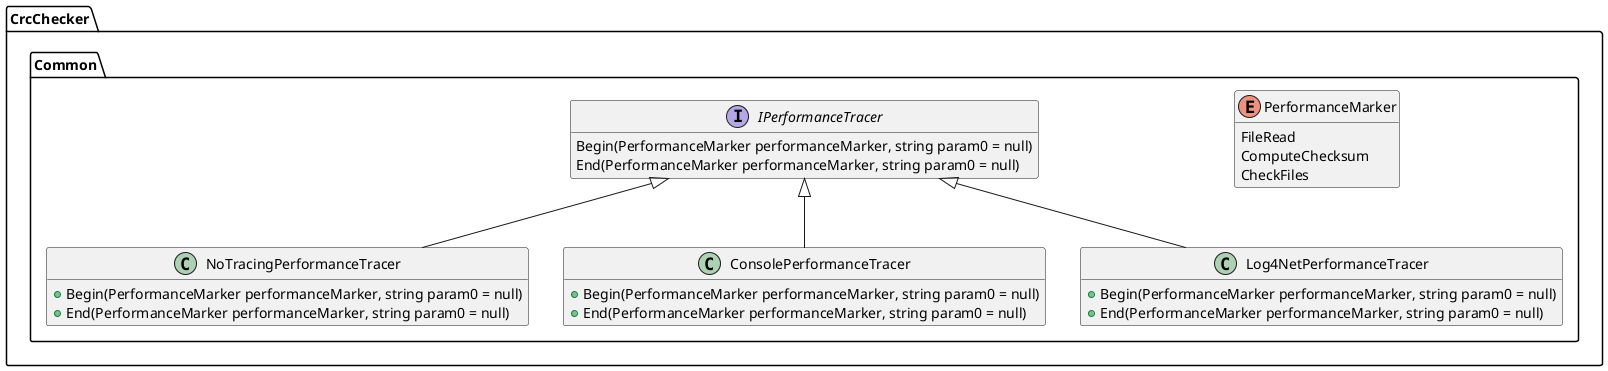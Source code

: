 @startuml

namespace CrcChecker.Common {
  enum PerformanceMarker {
    FileRead
	ComputeChecksum
	CheckFiles
  }

  interface IPerformanceTracer {
    Begin(PerformanceMarker performanceMarker, string param0 = null)
	End(PerformanceMarker performanceMarker, string param0 = null)
  }

  class NoTracingPerformanceTracer {
    +Begin(PerformanceMarker performanceMarker, string param0 = null)
	+End(PerformanceMarker performanceMarker, string param0 = null)
  }
  
  class ConsolePerformanceTracer {
    +Begin(PerformanceMarker performanceMarker, string param0 = null)
	+End(PerformanceMarker performanceMarker, string param0 = null)
  }
  
  class Log4NetPerformanceTracer {
    +Begin(PerformanceMarker performanceMarker, string param0 = null)
	+End(PerformanceMarker performanceMarker, string param0 = null)
  }
  
  IPerformanceTracer <|-- NoTracingPerformanceTracer  
  IPerformanceTracer <|-- ConsolePerformanceTracer
  IPerformanceTracer <|-- Log4NetPerformanceTracer
}

hide empty members
hide empty fields
hide empty methods

@enduml